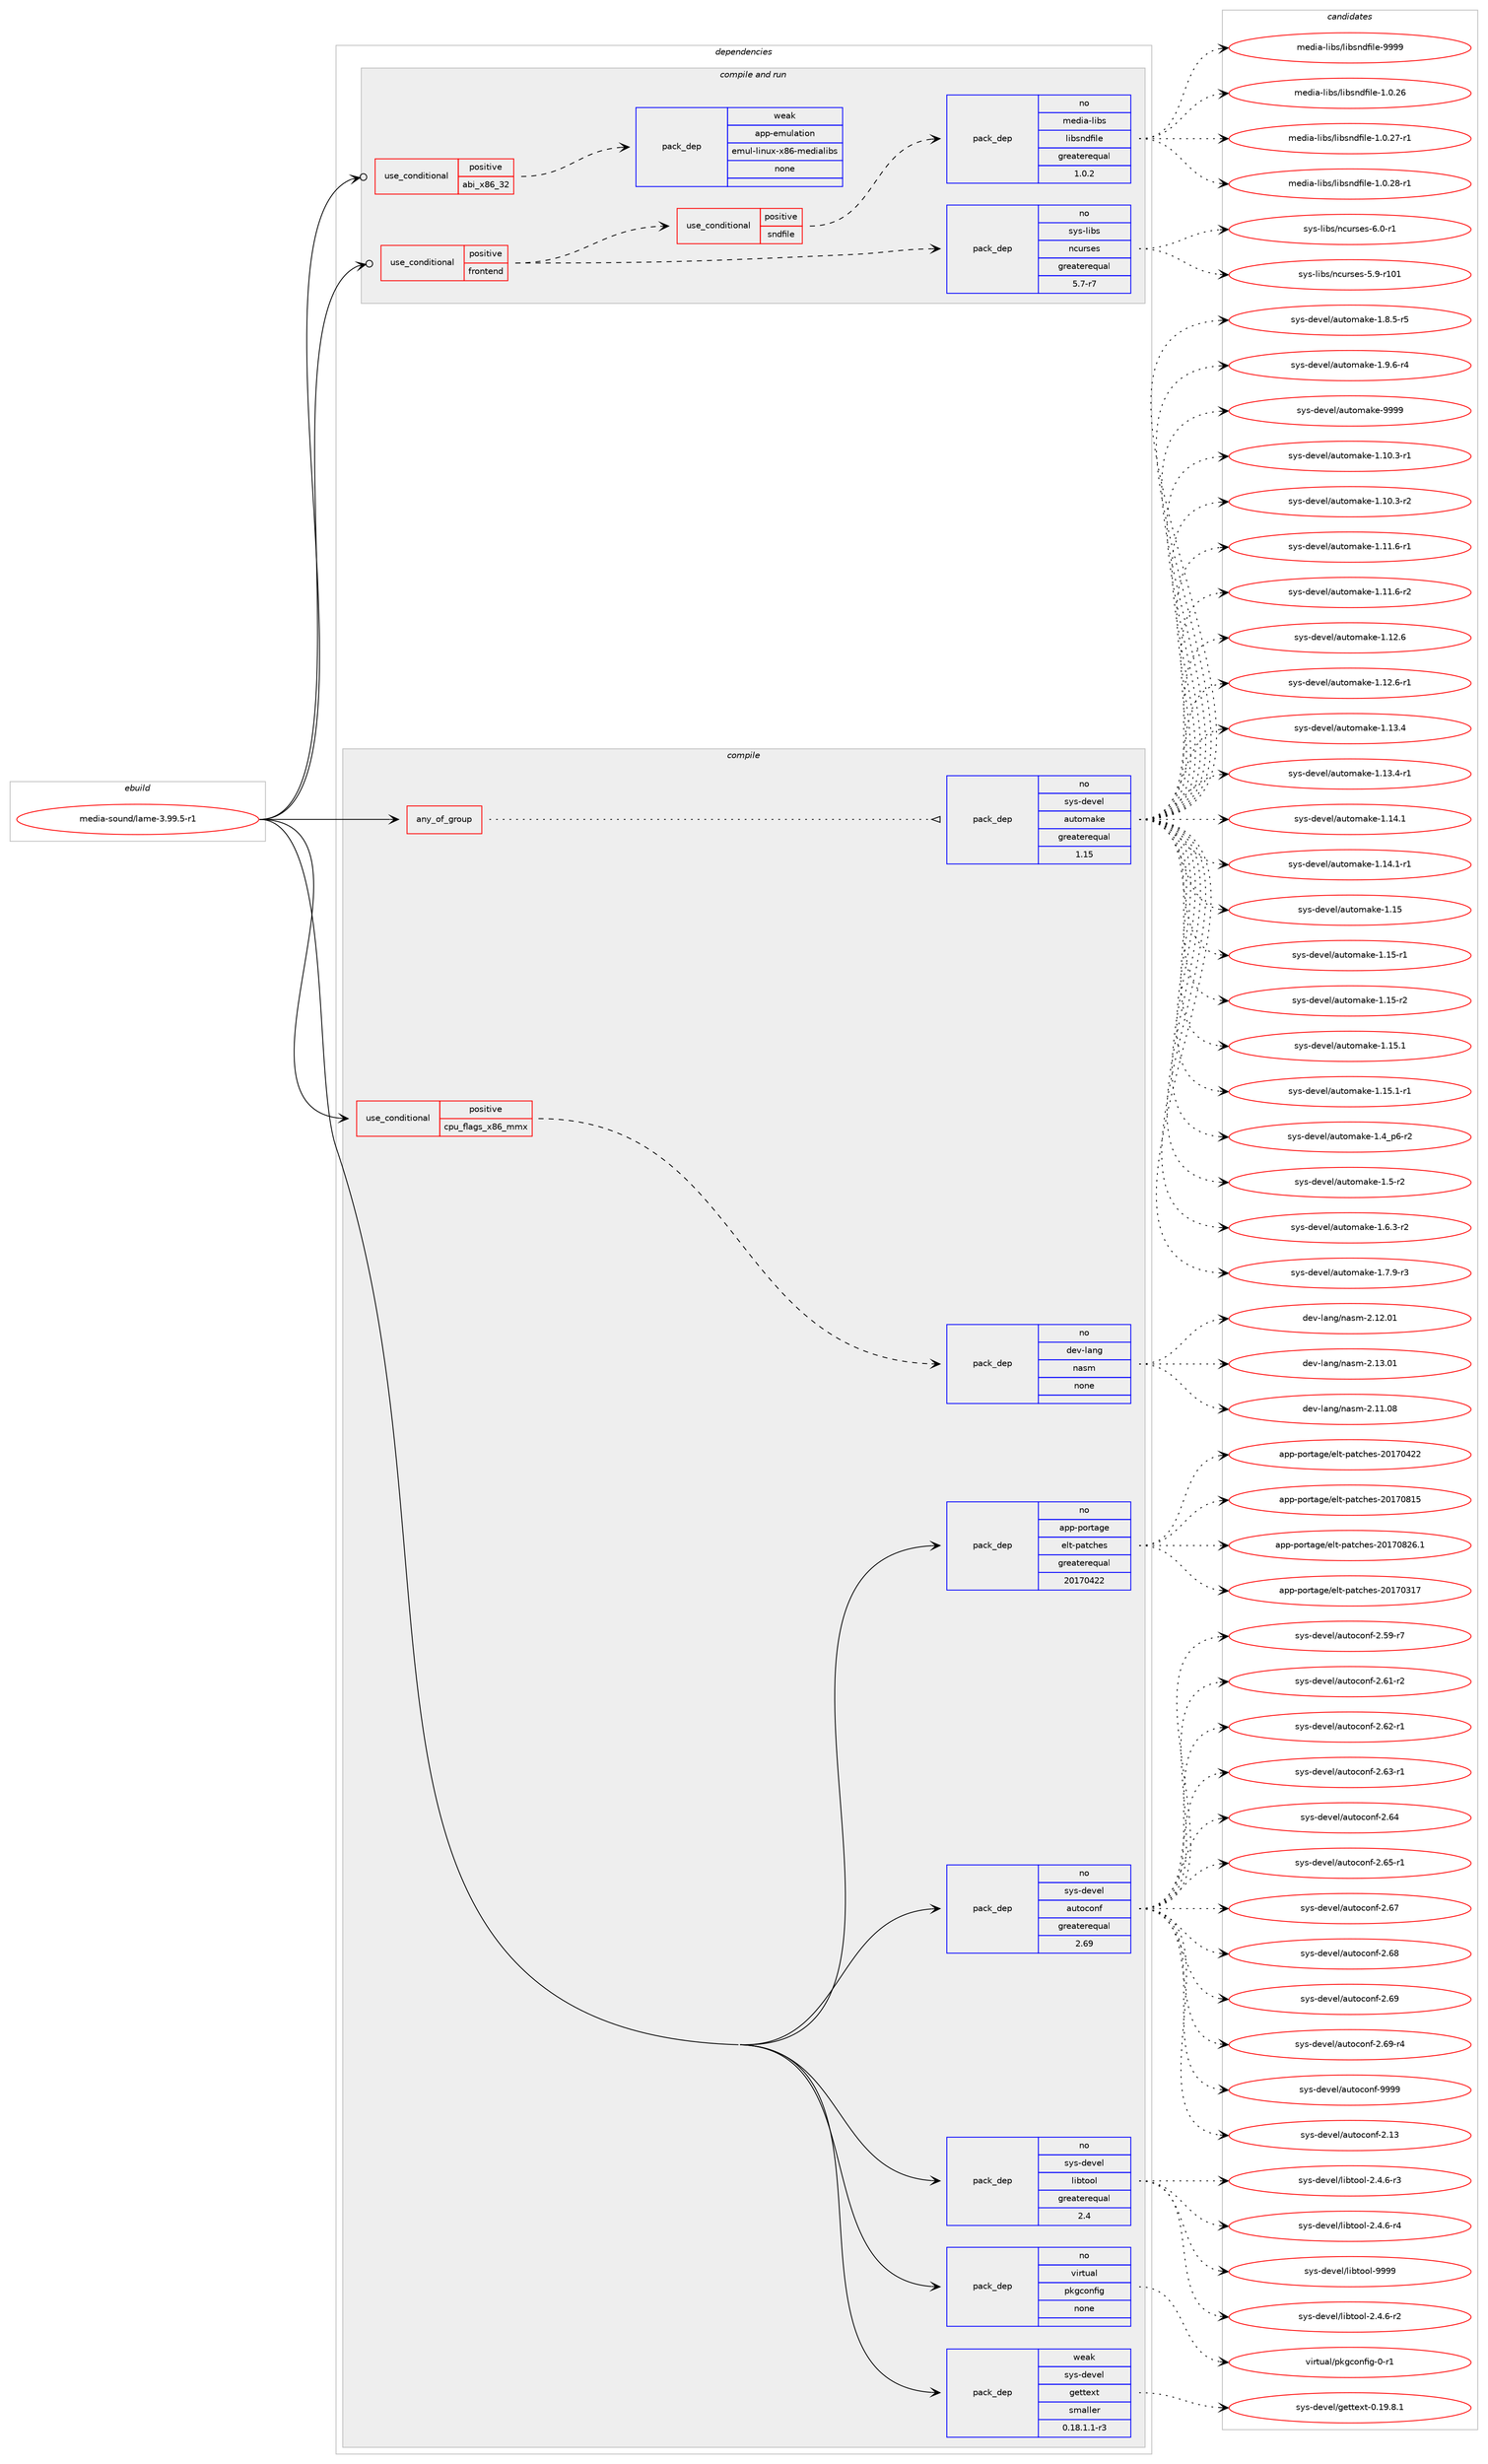 digraph prolog {

# *************
# Graph options
# *************

newrank=true;
concentrate=true;
compound=true;
graph [rankdir=LR,fontname=Helvetica,fontsize=10,ranksep=1.5];#, ranksep=2.5, nodesep=0.2];
edge  [arrowhead=vee];
node  [fontname=Helvetica,fontsize=10];

# **********
# The ebuild
# **********

subgraph cluster_leftcol {
color=gray;
rank=same;
label=<<i>ebuild</i>>;
id [label="media-sound/lame-3.99.5-r1", color=red, width=4, href="../media-sound/lame-3.99.5-r1.svg"];
}

# ****************
# The dependencies
# ****************

subgraph cluster_midcol {
color=gray;
label=<<i>dependencies</i>>;
subgraph cluster_compile {
fillcolor="#eeeeee";
style=filled;
label=<<i>compile</i>>;
subgraph any5981 {
dependency382103 [label=<<TABLE BORDER="0" CELLBORDER="1" CELLSPACING="0" CELLPADDING="4"><TR><TD CELLPADDING="10">any_of_group</TD></TR></TABLE>>, shape=none, color=red];subgraph pack282341 {
dependency382104 [label=<<TABLE BORDER="0" CELLBORDER="1" CELLSPACING="0" CELLPADDING="4" WIDTH="220"><TR><TD ROWSPAN="6" CELLPADDING="30">pack_dep</TD></TR><TR><TD WIDTH="110">no</TD></TR><TR><TD>sys-devel</TD></TR><TR><TD>automake</TD></TR><TR><TD>greaterequal</TD></TR><TR><TD>1.15</TD></TR></TABLE>>, shape=none, color=blue];
}
dependency382103:e -> dependency382104:w [weight=20,style="dotted",arrowhead="oinv"];
}
id:e -> dependency382103:w [weight=20,style="solid",arrowhead="vee"];
subgraph cond93620 {
dependency382105 [label=<<TABLE BORDER="0" CELLBORDER="1" CELLSPACING="0" CELLPADDING="4"><TR><TD ROWSPAN="3" CELLPADDING="10">use_conditional</TD></TR><TR><TD>positive</TD></TR><TR><TD>cpu_flags_x86_mmx</TD></TR></TABLE>>, shape=none, color=red];
subgraph pack282342 {
dependency382106 [label=<<TABLE BORDER="0" CELLBORDER="1" CELLSPACING="0" CELLPADDING="4" WIDTH="220"><TR><TD ROWSPAN="6" CELLPADDING="30">pack_dep</TD></TR><TR><TD WIDTH="110">no</TD></TR><TR><TD>dev-lang</TD></TR><TR><TD>nasm</TD></TR><TR><TD>none</TD></TR><TR><TD></TD></TR></TABLE>>, shape=none, color=blue];
}
dependency382105:e -> dependency382106:w [weight=20,style="dashed",arrowhead="vee"];
}
id:e -> dependency382105:w [weight=20,style="solid",arrowhead="vee"];
subgraph pack282343 {
dependency382107 [label=<<TABLE BORDER="0" CELLBORDER="1" CELLSPACING="0" CELLPADDING="4" WIDTH="220"><TR><TD ROWSPAN="6" CELLPADDING="30">pack_dep</TD></TR><TR><TD WIDTH="110">no</TD></TR><TR><TD>app-portage</TD></TR><TR><TD>elt-patches</TD></TR><TR><TD>greaterequal</TD></TR><TR><TD>20170422</TD></TR></TABLE>>, shape=none, color=blue];
}
id:e -> dependency382107:w [weight=20,style="solid",arrowhead="vee"];
subgraph pack282344 {
dependency382108 [label=<<TABLE BORDER="0" CELLBORDER="1" CELLSPACING="0" CELLPADDING="4" WIDTH="220"><TR><TD ROWSPAN="6" CELLPADDING="30">pack_dep</TD></TR><TR><TD WIDTH="110">no</TD></TR><TR><TD>sys-devel</TD></TR><TR><TD>autoconf</TD></TR><TR><TD>greaterequal</TD></TR><TR><TD>2.69</TD></TR></TABLE>>, shape=none, color=blue];
}
id:e -> dependency382108:w [weight=20,style="solid",arrowhead="vee"];
subgraph pack282345 {
dependency382109 [label=<<TABLE BORDER="0" CELLBORDER="1" CELLSPACING="0" CELLPADDING="4" WIDTH="220"><TR><TD ROWSPAN="6" CELLPADDING="30">pack_dep</TD></TR><TR><TD WIDTH="110">no</TD></TR><TR><TD>sys-devel</TD></TR><TR><TD>libtool</TD></TR><TR><TD>greaterequal</TD></TR><TR><TD>2.4</TD></TR></TABLE>>, shape=none, color=blue];
}
id:e -> dependency382109:w [weight=20,style="solid",arrowhead="vee"];
subgraph pack282346 {
dependency382110 [label=<<TABLE BORDER="0" CELLBORDER="1" CELLSPACING="0" CELLPADDING="4" WIDTH="220"><TR><TD ROWSPAN="6" CELLPADDING="30">pack_dep</TD></TR><TR><TD WIDTH="110">no</TD></TR><TR><TD>virtual</TD></TR><TR><TD>pkgconfig</TD></TR><TR><TD>none</TD></TR><TR><TD></TD></TR></TABLE>>, shape=none, color=blue];
}
id:e -> dependency382110:w [weight=20,style="solid",arrowhead="vee"];
subgraph pack282347 {
dependency382111 [label=<<TABLE BORDER="0" CELLBORDER="1" CELLSPACING="0" CELLPADDING="4" WIDTH="220"><TR><TD ROWSPAN="6" CELLPADDING="30">pack_dep</TD></TR><TR><TD WIDTH="110">weak</TD></TR><TR><TD>sys-devel</TD></TR><TR><TD>gettext</TD></TR><TR><TD>smaller</TD></TR><TR><TD>0.18.1.1-r3</TD></TR></TABLE>>, shape=none, color=blue];
}
id:e -> dependency382111:w [weight=20,style="solid",arrowhead="vee"];
}
subgraph cluster_compileandrun {
fillcolor="#eeeeee";
style=filled;
label=<<i>compile and run</i>>;
subgraph cond93621 {
dependency382112 [label=<<TABLE BORDER="0" CELLBORDER="1" CELLSPACING="0" CELLPADDING="4"><TR><TD ROWSPAN="3" CELLPADDING="10">use_conditional</TD></TR><TR><TD>positive</TD></TR><TR><TD>abi_x86_32</TD></TR></TABLE>>, shape=none, color=red];
subgraph pack282348 {
dependency382113 [label=<<TABLE BORDER="0" CELLBORDER="1" CELLSPACING="0" CELLPADDING="4" WIDTH="220"><TR><TD ROWSPAN="6" CELLPADDING="30">pack_dep</TD></TR><TR><TD WIDTH="110">weak</TD></TR><TR><TD>app-emulation</TD></TR><TR><TD>emul-linux-x86-medialibs</TD></TR><TR><TD>none</TD></TR><TR><TD></TD></TR></TABLE>>, shape=none, color=blue];
}
dependency382112:e -> dependency382113:w [weight=20,style="dashed",arrowhead="vee"];
}
id:e -> dependency382112:w [weight=20,style="solid",arrowhead="odotvee"];
subgraph cond93622 {
dependency382114 [label=<<TABLE BORDER="0" CELLBORDER="1" CELLSPACING="0" CELLPADDING="4"><TR><TD ROWSPAN="3" CELLPADDING="10">use_conditional</TD></TR><TR><TD>positive</TD></TR><TR><TD>frontend</TD></TR></TABLE>>, shape=none, color=red];
subgraph pack282349 {
dependency382115 [label=<<TABLE BORDER="0" CELLBORDER="1" CELLSPACING="0" CELLPADDING="4" WIDTH="220"><TR><TD ROWSPAN="6" CELLPADDING="30">pack_dep</TD></TR><TR><TD WIDTH="110">no</TD></TR><TR><TD>sys-libs</TD></TR><TR><TD>ncurses</TD></TR><TR><TD>greaterequal</TD></TR><TR><TD>5.7-r7</TD></TR></TABLE>>, shape=none, color=blue];
}
dependency382114:e -> dependency382115:w [weight=20,style="dashed",arrowhead="vee"];
subgraph cond93623 {
dependency382116 [label=<<TABLE BORDER="0" CELLBORDER="1" CELLSPACING="0" CELLPADDING="4"><TR><TD ROWSPAN="3" CELLPADDING="10">use_conditional</TD></TR><TR><TD>positive</TD></TR><TR><TD>sndfile</TD></TR></TABLE>>, shape=none, color=red];
subgraph pack282350 {
dependency382117 [label=<<TABLE BORDER="0" CELLBORDER="1" CELLSPACING="0" CELLPADDING="4" WIDTH="220"><TR><TD ROWSPAN="6" CELLPADDING="30">pack_dep</TD></TR><TR><TD WIDTH="110">no</TD></TR><TR><TD>media-libs</TD></TR><TR><TD>libsndfile</TD></TR><TR><TD>greaterequal</TD></TR><TR><TD>1.0.2</TD></TR></TABLE>>, shape=none, color=blue];
}
dependency382116:e -> dependency382117:w [weight=20,style="dashed",arrowhead="vee"];
}
dependency382114:e -> dependency382116:w [weight=20,style="dashed",arrowhead="vee"];
}
id:e -> dependency382114:w [weight=20,style="solid",arrowhead="odotvee"];
}
subgraph cluster_run {
fillcolor="#eeeeee";
style=filled;
label=<<i>run</i>>;
}
}

# **************
# The candidates
# **************

subgraph cluster_choices {
rank=same;
color=gray;
label=<<i>candidates</i>>;

subgraph choice282341 {
color=black;
nodesep=1;
choice11512111545100101118101108479711711611110997107101454946494846514511449 [label="sys-devel/automake-1.10.3-r1", color=red, width=4,href="../sys-devel/automake-1.10.3-r1.svg"];
choice11512111545100101118101108479711711611110997107101454946494846514511450 [label="sys-devel/automake-1.10.3-r2", color=red, width=4,href="../sys-devel/automake-1.10.3-r2.svg"];
choice11512111545100101118101108479711711611110997107101454946494946544511449 [label="sys-devel/automake-1.11.6-r1", color=red, width=4,href="../sys-devel/automake-1.11.6-r1.svg"];
choice11512111545100101118101108479711711611110997107101454946494946544511450 [label="sys-devel/automake-1.11.6-r2", color=red, width=4,href="../sys-devel/automake-1.11.6-r2.svg"];
choice1151211154510010111810110847971171161111099710710145494649504654 [label="sys-devel/automake-1.12.6", color=red, width=4,href="../sys-devel/automake-1.12.6.svg"];
choice11512111545100101118101108479711711611110997107101454946495046544511449 [label="sys-devel/automake-1.12.6-r1", color=red, width=4,href="../sys-devel/automake-1.12.6-r1.svg"];
choice1151211154510010111810110847971171161111099710710145494649514652 [label="sys-devel/automake-1.13.4", color=red, width=4,href="../sys-devel/automake-1.13.4.svg"];
choice11512111545100101118101108479711711611110997107101454946495146524511449 [label="sys-devel/automake-1.13.4-r1", color=red, width=4,href="../sys-devel/automake-1.13.4-r1.svg"];
choice1151211154510010111810110847971171161111099710710145494649524649 [label="sys-devel/automake-1.14.1", color=red, width=4,href="../sys-devel/automake-1.14.1.svg"];
choice11512111545100101118101108479711711611110997107101454946495246494511449 [label="sys-devel/automake-1.14.1-r1", color=red, width=4,href="../sys-devel/automake-1.14.1-r1.svg"];
choice115121115451001011181011084797117116111109971071014549464953 [label="sys-devel/automake-1.15", color=red, width=4,href="../sys-devel/automake-1.15.svg"];
choice1151211154510010111810110847971171161111099710710145494649534511449 [label="sys-devel/automake-1.15-r1", color=red, width=4,href="../sys-devel/automake-1.15-r1.svg"];
choice1151211154510010111810110847971171161111099710710145494649534511450 [label="sys-devel/automake-1.15-r2", color=red, width=4,href="../sys-devel/automake-1.15-r2.svg"];
choice1151211154510010111810110847971171161111099710710145494649534649 [label="sys-devel/automake-1.15.1", color=red, width=4,href="../sys-devel/automake-1.15.1.svg"];
choice11512111545100101118101108479711711611110997107101454946495346494511449 [label="sys-devel/automake-1.15.1-r1", color=red, width=4,href="../sys-devel/automake-1.15.1-r1.svg"];
choice115121115451001011181011084797117116111109971071014549465295112544511450 [label="sys-devel/automake-1.4_p6-r2", color=red, width=4,href="../sys-devel/automake-1.4_p6-r2.svg"];
choice11512111545100101118101108479711711611110997107101454946534511450 [label="sys-devel/automake-1.5-r2", color=red, width=4,href="../sys-devel/automake-1.5-r2.svg"];
choice115121115451001011181011084797117116111109971071014549465446514511450 [label="sys-devel/automake-1.6.3-r2", color=red, width=4,href="../sys-devel/automake-1.6.3-r2.svg"];
choice115121115451001011181011084797117116111109971071014549465546574511451 [label="sys-devel/automake-1.7.9-r3", color=red, width=4,href="../sys-devel/automake-1.7.9-r3.svg"];
choice115121115451001011181011084797117116111109971071014549465646534511453 [label="sys-devel/automake-1.8.5-r5", color=red, width=4,href="../sys-devel/automake-1.8.5-r5.svg"];
choice115121115451001011181011084797117116111109971071014549465746544511452 [label="sys-devel/automake-1.9.6-r4", color=red, width=4,href="../sys-devel/automake-1.9.6-r4.svg"];
choice115121115451001011181011084797117116111109971071014557575757 [label="sys-devel/automake-9999", color=red, width=4,href="../sys-devel/automake-9999.svg"];
dependency382104:e -> choice11512111545100101118101108479711711611110997107101454946494846514511449:w [style=dotted,weight="100"];
dependency382104:e -> choice11512111545100101118101108479711711611110997107101454946494846514511450:w [style=dotted,weight="100"];
dependency382104:e -> choice11512111545100101118101108479711711611110997107101454946494946544511449:w [style=dotted,weight="100"];
dependency382104:e -> choice11512111545100101118101108479711711611110997107101454946494946544511450:w [style=dotted,weight="100"];
dependency382104:e -> choice1151211154510010111810110847971171161111099710710145494649504654:w [style=dotted,weight="100"];
dependency382104:e -> choice11512111545100101118101108479711711611110997107101454946495046544511449:w [style=dotted,weight="100"];
dependency382104:e -> choice1151211154510010111810110847971171161111099710710145494649514652:w [style=dotted,weight="100"];
dependency382104:e -> choice11512111545100101118101108479711711611110997107101454946495146524511449:w [style=dotted,weight="100"];
dependency382104:e -> choice1151211154510010111810110847971171161111099710710145494649524649:w [style=dotted,weight="100"];
dependency382104:e -> choice11512111545100101118101108479711711611110997107101454946495246494511449:w [style=dotted,weight="100"];
dependency382104:e -> choice115121115451001011181011084797117116111109971071014549464953:w [style=dotted,weight="100"];
dependency382104:e -> choice1151211154510010111810110847971171161111099710710145494649534511449:w [style=dotted,weight="100"];
dependency382104:e -> choice1151211154510010111810110847971171161111099710710145494649534511450:w [style=dotted,weight="100"];
dependency382104:e -> choice1151211154510010111810110847971171161111099710710145494649534649:w [style=dotted,weight="100"];
dependency382104:e -> choice11512111545100101118101108479711711611110997107101454946495346494511449:w [style=dotted,weight="100"];
dependency382104:e -> choice115121115451001011181011084797117116111109971071014549465295112544511450:w [style=dotted,weight="100"];
dependency382104:e -> choice11512111545100101118101108479711711611110997107101454946534511450:w [style=dotted,weight="100"];
dependency382104:e -> choice115121115451001011181011084797117116111109971071014549465446514511450:w [style=dotted,weight="100"];
dependency382104:e -> choice115121115451001011181011084797117116111109971071014549465546574511451:w [style=dotted,weight="100"];
dependency382104:e -> choice115121115451001011181011084797117116111109971071014549465646534511453:w [style=dotted,weight="100"];
dependency382104:e -> choice115121115451001011181011084797117116111109971071014549465746544511452:w [style=dotted,weight="100"];
dependency382104:e -> choice115121115451001011181011084797117116111109971071014557575757:w [style=dotted,weight="100"];
}
subgraph choice282342 {
color=black;
nodesep=1;
choice100101118451089711010347110971151094550464949464856 [label="dev-lang/nasm-2.11.08", color=red, width=4,href="../dev-lang/nasm-2.11.08.svg"];
choice100101118451089711010347110971151094550464950464849 [label="dev-lang/nasm-2.12.01", color=red, width=4,href="../dev-lang/nasm-2.12.01.svg"];
choice100101118451089711010347110971151094550464951464849 [label="dev-lang/nasm-2.13.01", color=red, width=4,href="../dev-lang/nasm-2.13.01.svg"];
dependency382106:e -> choice100101118451089711010347110971151094550464949464856:w [style=dotted,weight="100"];
dependency382106:e -> choice100101118451089711010347110971151094550464950464849:w [style=dotted,weight="100"];
dependency382106:e -> choice100101118451089711010347110971151094550464951464849:w [style=dotted,weight="100"];
}
subgraph choice282343 {
color=black;
nodesep=1;
choice97112112451121111141169710310147101108116451129711699104101115455048495548514955 [label="app-portage/elt-patches-20170317", color=red, width=4,href="../app-portage/elt-patches-20170317.svg"];
choice97112112451121111141169710310147101108116451129711699104101115455048495548525050 [label="app-portage/elt-patches-20170422", color=red, width=4,href="../app-portage/elt-patches-20170422.svg"];
choice97112112451121111141169710310147101108116451129711699104101115455048495548564953 [label="app-portage/elt-patches-20170815", color=red, width=4,href="../app-portage/elt-patches-20170815.svg"];
choice971121124511211111411697103101471011081164511297116991041011154550484955485650544649 [label="app-portage/elt-patches-20170826.1", color=red, width=4,href="../app-portage/elt-patches-20170826.1.svg"];
dependency382107:e -> choice97112112451121111141169710310147101108116451129711699104101115455048495548514955:w [style=dotted,weight="100"];
dependency382107:e -> choice97112112451121111141169710310147101108116451129711699104101115455048495548525050:w [style=dotted,weight="100"];
dependency382107:e -> choice97112112451121111141169710310147101108116451129711699104101115455048495548564953:w [style=dotted,weight="100"];
dependency382107:e -> choice971121124511211111411697103101471011081164511297116991041011154550484955485650544649:w [style=dotted,weight="100"];
}
subgraph choice282344 {
color=black;
nodesep=1;
choice115121115451001011181011084797117116111991111101024550464951 [label="sys-devel/autoconf-2.13", color=red, width=4,href="../sys-devel/autoconf-2.13.svg"];
choice1151211154510010111810110847971171161119911111010245504653574511455 [label="sys-devel/autoconf-2.59-r7", color=red, width=4,href="../sys-devel/autoconf-2.59-r7.svg"];
choice1151211154510010111810110847971171161119911111010245504654494511450 [label="sys-devel/autoconf-2.61-r2", color=red, width=4,href="../sys-devel/autoconf-2.61-r2.svg"];
choice1151211154510010111810110847971171161119911111010245504654504511449 [label="sys-devel/autoconf-2.62-r1", color=red, width=4,href="../sys-devel/autoconf-2.62-r1.svg"];
choice1151211154510010111810110847971171161119911111010245504654514511449 [label="sys-devel/autoconf-2.63-r1", color=red, width=4,href="../sys-devel/autoconf-2.63-r1.svg"];
choice115121115451001011181011084797117116111991111101024550465452 [label="sys-devel/autoconf-2.64", color=red, width=4,href="../sys-devel/autoconf-2.64.svg"];
choice1151211154510010111810110847971171161119911111010245504654534511449 [label="sys-devel/autoconf-2.65-r1", color=red, width=4,href="../sys-devel/autoconf-2.65-r1.svg"];
choice115121115451001011181011084797117116111991111101024550465455 [label="sys-devel/autoconf-2.67", color=red, width=4,href="../sys-devel/autoconf-2.67.svg"];
choice115121115451001011181011084797117116111991111101024550465456 [label="sys-devel/autoconf-2.68", color=red, width=4,href="../sys-devel/autoconf-2.68.svg"];
choice115121115451001011181011084797117116111991111101024550465457 [label="sys-devel/autoconf-2.69", color=red, width=4,href="../sys-devel/autoconf-2.69.svg"];
choice1151211154510010111810110847971171161119911111010245504654574511452 [label="sys-devel/autoconf-2.69-r4", color=red, width=4,href="../sys-devel/autoconf-2.69-r4.svg"];
choice115121115451001011181011084797117116111991111101024557575757 [label="sys-devel/autoconf-9999", color=red, width=4,href="../sys-devel/autoconf-9999.svg"];
dependency382108:e -> choice115121115451001011181011084797117116111991111101024550464951:w [style=dotted,weight="100"];
dependency382108:e -> choice1151211154510010111810110847971171161119911111010245504653574511455:w [style=dotted,weight="100"];
dependency382108:e -> choice1151211154510010111810110847971171161119911111010245504654494511450:w [style=dotted,weight="100"];
dependency382108:e -> choice1151211154510010111810110847971171161119911111010245504654504511449:w [style=dotted,weight="100"];
dependency382108:e -> choice1151211154510010111810110847971171161119911111010245504654514511449:w [style=dotted,weight="100"];
dependency382108:e -> choice115121115451001011181011084797117116111991111101024550465452:w [style=dotted,weight="100"];
dependency382108:e -> choice1151211154510010111810110847971171161119911111010245504654534511449:w [style=dotted,weight="100"];
dependency382108:e -> choice115121115451001011181011084797117116111991111101024550465455:w [style=dotted,weight="100"];
dependency382108:e -> choice115121115451001011181011084797117116111991111101024550465456:w [style=dotted,weight="100"];
dependency382108:e -> choice115121115451001011181011084797117116111991111101024550465457:w [style=dotted,weight="100"];
dependency382108:e -> choice1151211154510010111810110847971171161119911111010245504654574511452:w [style=dotted,weight="100"];
dependency382108:e -> choice115121115451001011181011084797117116111991111101024557575757:w [style=dotted,weight="100"];
}
subgraph choice282345 {
color=black;
nodesep=1;
choice1151211154510010111810110847108105981161111111084550465246544511450 [label="sys-devel/libtool-2.4.6-r2", color=red, width=4,href="../sys-devel/libtool-2.4.6-r2.svg"];
choice1151211154510010111810110847108105981161111111084550465246544511451 [label="sys-devel/libtool-2.4.6-r3", color=red, width=4,href="../sys-devel/libtool-2.4.6-r3.svg"];
choice1151211154510010111810110847108105981161111111084550465246544511452 [label="sys-devel/libtool-2.4.6-r4", color=red, width=4,href="../sys-devel/libtool-2.4.6-r4.svg"];
choice1151211154510010111810110847108105981161111111084557575757 [label="sys-devel/libtool-9999", color=red, width=4,href="../sys-devel/libtool-9999.svg"];
dependency382109:e -> choice1151211154510010111810110847108105981161111111084550465246544511450:w [style=dotted,weight="100"];
dependency382109:e -> choice1151211154510010111810110847108105981161111111084550465246544511451:w [style=dotted,weight="100"];
dependency382109:e -> choice1151211154510010111810110847108105981161111111084550465246544511452:w [style=dotted,weight="100"];
dependency382109:e -> choice1151211154510010111810110847108105981161111111084557575757:w [style=dotted,weight="100"];
}
subgraph choice282346 {
color=black;
nodesep=1;
choice11810511411611797108471121071039911111010210510345484511449 [label="virtual/pkgconfig-0-r1", color=red, width=4,href="../virtual/pkgconfig-0-r1.svg"];
dependency382110:e -> choice11810511411611797108471121071039911111010210510345484511449:w [style=dotted,weight="100"];
}
subgraph choice282347 {
color=black;
nodesep=1;
choice1151211154510010111810110847103101116116101120116454846495746564649 [label="sys-devel/gettext-0.19.8.1", color=red, width=4,href="../sys-devel/gettext-0.19.8.1.svg"];
dependency382111:e -> choice1151211154510010111810110847103101116116101120116454846495746564649:w [style=dotted,weight="100"];
}
subgraph choice282348 {
color=black;
nodesep=1;
}
subgraph choice282349 {
color=black;
nodesep=1;
choice115121115451081059811547110991171141151011154553465745114494849 [label="sys-libs/ncurses-5.9-r101", color=red, width=4,href="../sys-libs/ncurses-5.9-r101.svg"];
choice11512111545108105981154711099117114115101115455446484511449 [label="sys-libs/ncurses-6.0-r1", color=red, width=4,href="../sys-libs/ncurses-6.0-r1.svg"];
dependency382115:e -> choice115121115451081059811547110991171141151011154553465745114494849:w [style=dotted,weight="100"];
dependency382115:e -> choice11512111545108105981154711099117114115101115455446484511449:w [style=dotted,weight="100"];
}
subgraph choice282350 {
color=black;
nodesep=1;
choice109101100105974510810598115471081059811511010010210510810145494648465054 [label="media-libs/libsndfile-1.0.26", color=red, width=4,href="../media-libs/libsndfile-1.0.26.svg"];
choice1091011001059745108105981154710810598115110100102105108101454946484650554511449 [label="media-libs/libsndfile-1.0.27-r1", color=red, width=4,href="../media-libs/libsndfile-1.0.27-r1.svg"];
choice1091011001059745108105981154710810598115110100102105108101454946484650564511449 [label="media-libs/libsndfile-1.0.28-r1", color=red, width=4,href="../media-libs/libsndfile-1.0.28-r1.svg"];
choice10910110010597451081059811547108105981151101001021051081014557575757 [label="media-libs/libsndfile-9999", color=red, width=4,href="../media-libs/libsndfile-9999.svg"];
dependency382117:e -> choice109101100105974510810598115471081059811511010010210510810145494648465054:w [style=dotted,weight="100"];
dependency382117:e -> choice1091011001059745108105981154710810598115110100102105108101454946484650554511449:w [style=dotted,weight="100"];
dependency382117:e -> choice1091011001059745108105981154710810598115110100102105108101454946484650564511449:w [style=dotted,weight="100"];
dependency382117:e -> choice10910110010597451081059811547108105981151101001021051081014557575757:w [style=dotted,weight="100"];
}
}

}
